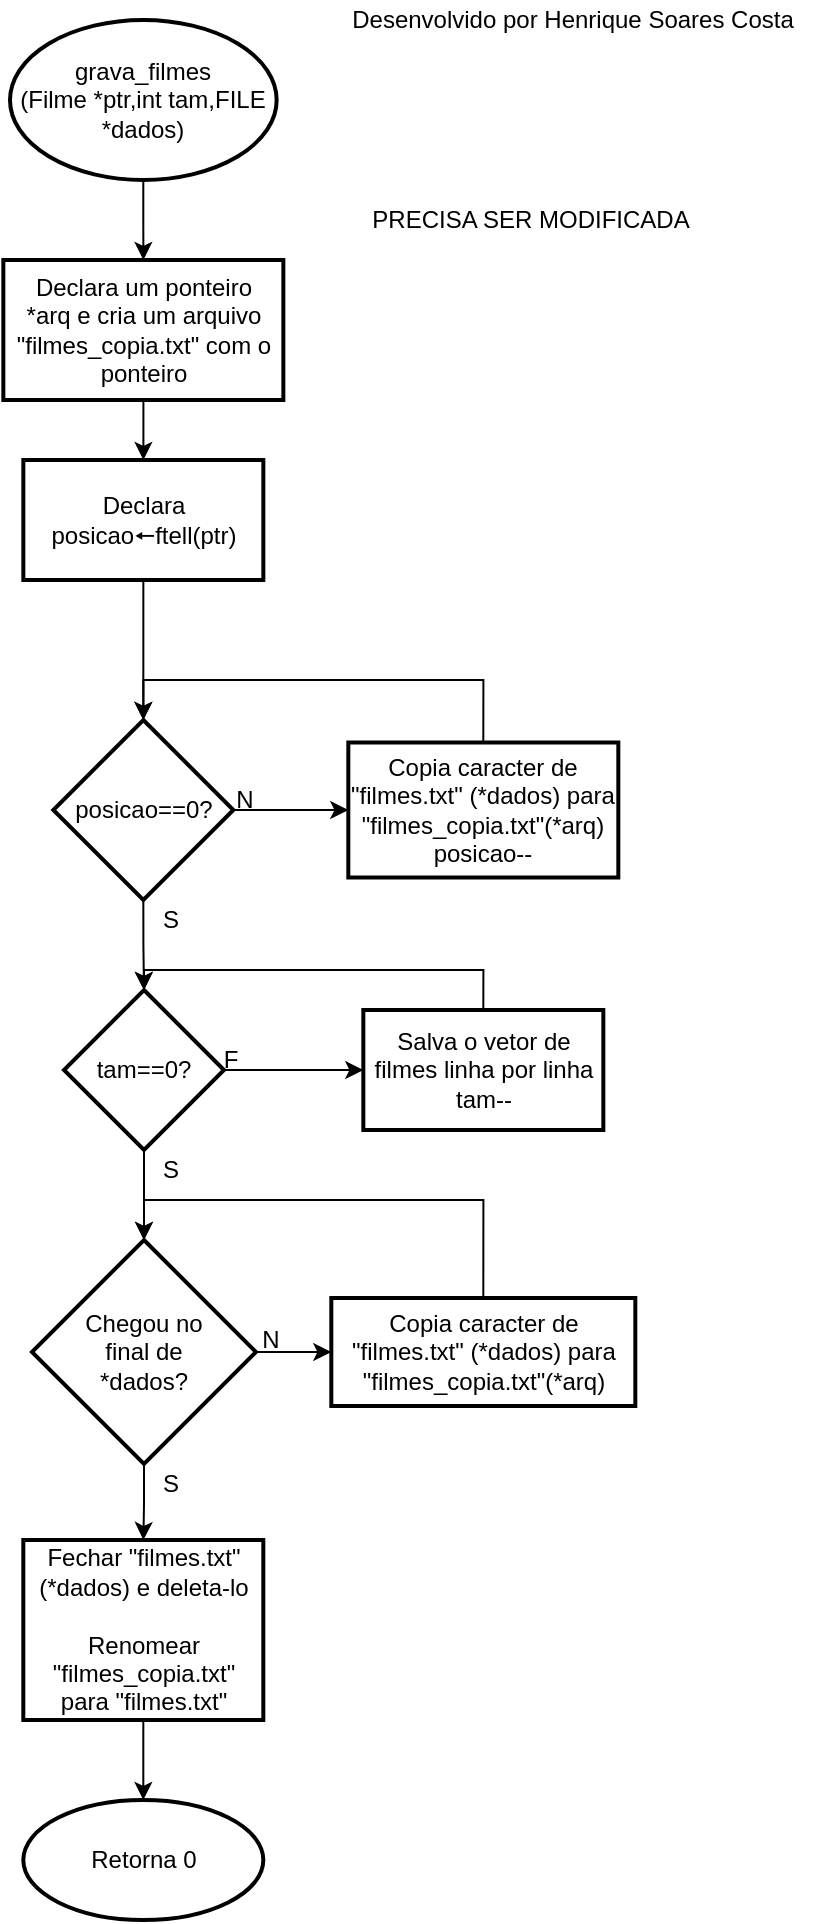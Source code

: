 <mxfile version="16.1.2" type="device"><diagram id="mSKZEvpQcY-o4UJTQBTM" name="Página-1"><mxGraphModel dx="1102" dy="553" grid="1" gridSize="10" guides="1" tooltips="1" connect="1" arrows="1" fold="1" page="1" pageScale="1" pageWidth="827" pageHeight="1169" math="0" shadow="0"><root><mxCell id="0"/><mxCell id="1" parent="0"/><mxCell id="dNWGIJvHqVUyf6Vo1CNz-11" value="" style="edgeStyle=orthogonalEdgeStyle;rounded=0;orthogonalLoop=1;jettySize=auto;html=1;" parent="1" source="dNWGIJvHqVUyf6Vo1CNz-1" target="dNWGIJvHqVUyf6Vo1CNz-10" edge="1"><mxGeometry relative="1" as="geometry"/></mxCell><mxCell id="dNWGIJvHqVUyf6Vo1CNz-1" value="grava_filmes&lt;br&gt;(Filme *ptr,int tam,FILE *dados)" style="strokeWidth=2;html=1;shape=mxgraph.flowchart.start_1;whiteSpace=wrap;" parent="1" vertex="1"><mxGeometry x="30" y="20" width="133.33" height="80" as="geometry"/></mxCell><mxCell id="dNWGIJvHqVUyf6Vo1CNz-9" value="" style="edgeStyle=orthogonalEdgeStyle;rounded=0;orthogonalLoop=1;jettySize=auto;html=1;" parent="1" source="dNWGIJvHqVUyf6Vo1CNz-6" target="dNWGIJvHqVUyf6Vo1CNz-8" edge="1"><mxGeometry relative="1" as="geometry"/></mxCell><mxCell id="dNWGIJvHqVUyf6Vo1CNz-27" value="" style="edgeStyle=orthogonalEdgeStyle;rounded=0;orthogonalLoop=1;jettySize=auto;html=1;" parent="1" source="dNWGIJvHqVUyf6Vo1CNz-6" target="dNWGIJvHqVUyf6Vo1CNz-26" edge="1"><mxGeometry relative="1" as="geometry"/></mxCell><mxCell id="dNWGIJvHqVUyf6Vo1CNz-6" value="tam==0?" style="rhombus;whiteSpace=wrap;html=1;strokeWidth=2;" parent="1" vertex="1"><mxGeometry x="56.995" y="505" width="80" height="80" as="geometry"/></mxCell><mxCell id="dNWGIJvHqVUyf6Vo1CNz-25" style="edgeStyle=orthogonalEdgeStyle;rounded=0;orthogonalLoop=1;jettySize=auto;html=1;exitX=0.5;exitY=0;exitDx=0;exitDy=0;entryX=0.5;entryY=0;entryDx=0;entryDy=0;" parent="1" source="dNWGIJvHqVUyf6Vo1CNz-8" target="dNWGIJvHqVUyf6Vo1CNz-6" edge="1"><mxGeometry relative="1" as="geometry"/></mxCell><mxCell id="dNWGIJvHqVUyf6Vo1CNz-8" value="Salva o vetor de filmes linha por linha&lt;br&gt;tam--" style="whiteSpace=wrap;html=1;strokeWidth=2;" parent="1" vertex="1"><mxGeometry x="206.665" y="515" width="120" height="60" as="geometry"/></mxCell><mxCell id="dNWGIJvHqVUyf6Vo1CNz-13" value="" style="edgeStyle=orthogonalEdgeStyle;rounded=0;orthogonalLoop=1;jettySize=auto;html=1;" parent="1" source="dNWGIJvHqVUyf6Vo1CNz-10" target="dNWGIJvHqVUyf6Vo1CNz-12" edge="1"><mxGeometry relative="1" as="geometry"/></mxCell><mxCell id="dNWGIJvHqVUyf6Vo1CNz-10" value="Declara um ponteiro&lt;br&gt;*arq e cria um arquivo &quot;filmes_copia.txt&quot; com o ponteiro" style="whiteSpace=wrap;html=1;strokeWidth=2;" parent="1" vertex="1"><mxGeometry x="26.67" y="140" width="140" height="70" as="geometry"/></mxCell><mxCell id="dNWGIJvHqVUyf6Vo1CNz-17" value="" style="edgeStyle=orthogonalEdgeStyle;rounded=0;orthogonalLoop=1;jettySize=auto;html=1;" parent="1" source="dNWGIJvHqVUyf6Vo1CNz-12" target="dNWGIJvHqVUyf6Vo1CNz-16" edge="1"><mxGeometry relative="1" as="geometry"/></mxCell><mxCell id="dNWGIJvHqVUyf6Vo1CNz-12" value="Declara&lt;br&gt;posicao🠔ftell(ptr)" style="whiteSpace=wrap;html=1;strokeWidth=2;" parent="1" vertex="1"><mxGeometry x="36.67" y="240" width="120" height="60" as="geometry"/></mxCell><mxCell id="dNWGIJvHqVUyf6Vo1CNz-19" value="" style="edgeStyle=orthogonalEdgeStyle;rounded=0;orthogonalLoop=1;jettySize=auto;html=1;" parent="1" source="dNWGIJvHqVUyf6Vo1CNz-16" target="dNWGIJvHqVUyf6Vo1CNz-18" edge="1"><mxGeometry relative="1" as="geometry"/></mxCell><mxCell id="dNWGIJvHqVUyf6Vo1CNz-23" style="edgeStyle=orthogonalEdgeStyle;rounded=0;orthogonalLoop=1;jettySize=auto;html=1;exitX=0.5;exitY=1;exitDx=0;exitDy=0;entryX=0.5;entryY=0;entryDx=0;entryDy=0;" parent="1" source="dNWGIJvHqVUyf6Vo1CNz-16" target="dNWGIJvHqVUyf6Vo1CNz-6" edge="1"><mxGeometry relative="1" as="geometry"/></mxCell><mxCell id="dNWGIJvHqVUyf6Vo1CNz-16" value="posicao==0?" style="rhombus;whiteSpace=wrap;html=1;strokeWidth=2;" parent="1" vertex="1"><mxGeometry x="51.67" y="370" width="90" height="90" as="geometry"/></mxCell><mxCell id="dNWGIJvHqVUyf6Vo1CNz-21" style="edgeStyle=orthogonalEdgeStyle;rounded=0;orthogonalLoop=1;jettySize=auto;html=1;exitX=0.5;exitY=0;exitDx=0;exitDy=0;entryX=0.5;entryY=0;entryDx=0;entryDy=0;" parent="1" source="dNWGIJvHqVUyf6Vo1CNz-18" target="dNWGIJvHqVUyf6Vo1CNz-16" edge="1"><mxGeometry relative="1" as="geometry"><Array as="points"><mxPoint x="267" y="350"/><mxPoint x="97" y="350"/></Array></mxGeometry></mxCell><mxCell id="dNWGIJvHqVUyf6Vo1CNz-18" value="Copia caracter de &quot;filmes.txt&quot; (*dados) para &quot;filmes_copia.txt&quot;(*arq)&lt;br&gt;posicao--" style="whiteSpace=wrap;html=1;strokeWidth=2;" parent="1" vertex="1"><mxGeometry x="199.16" y="381.25" width="135" height="67.5" as="geometry"/></mxCell><mxCell id="dNWGIJvHqVUyf6Vo1CNz-22" value="N" style="text;html=1;align=center;verticalAlign=middle;resizable=0;points=[];autosize=1;strokeColor=none;fillColor=none;" parent="1" vertex="1"><mxGeometry x="136.67" y="400" width="20" height="20" as="geometry"/></mxCell><mxCell id="dNWGIJvHqVUyf6Vo1CNz-24" value="F" style="text;html=1;align=center;verticalAlign=middle;resizable=0;points=[];autosize=1;strokeColor=none;fillColor=none;" parent="1" vertex="1"><mxGeometry x="130" y="530" width="20" height="20" as="geometry"/></mxCell><mxCell id="dNWGIJvHqVUyf6Vo1CNz-29" value="" style="edgeStyle=orthogonalEdgeStyle;rounded=0;orthogonalLoop=1;jettySize=auto;html=1;" parent="1" source="dNWGIJvHqVUyf6Vo1CNz-26" target="dNWGIJvHqVUyf6Vo1CNz-28" edge="1"><mxGeometry relative="1" as="geometry"/></mxCell><mxCell id="dNWGIJvHqVUyf6Vo1CNz-35" value="" style="edgeStyle=orthogonalEdgeStyle;rounded=0;orthogonalLoop=1;jettySize=auto;html=1;" parent="1" source="dNWGIJvHqVUyf6Vo1CNz-26" target="dNWGIJvHqVUyf6Vo1CNz-34" edge="1"><mxGeometry relative="1" as="geometry"/></mxCell><mxCell id="dNWGIJvHqVUyf6Vo1CNz-26" value="Chegou no &lt;br&gt;final de &lt;br&gt;*dados?" style="rhombus;whiteSpace=wrap;html=1;strokeWidth=2;" parent="1" vertex="1"><mxGeometry x="40.99" y="630" width="112" height="112" as="geometry"/></mxCell><mxCell id="dNWGIJvHqVUyf6Vo1CNz-30" style="edgeStyle=orthogonalEdgeStyle;rounded=0;orthogonalLoop=1;jettySize=auto;html=1;exitX=0.5;exitY=0;exitDx=0;exitDy=0;entryX=0.5;entryY=0;entryDx=0;entryDy=0;" parent="1" source="dNWGIJvHqVUyf6Vo1CNz-28" target="dNWGIJvHqVUyf6Vo1CNz-26" edge="1"><mxGeometry relative="1" as="geometry"><Array as="points"><mxPoint x="267" y="610"/><mxPoint x="97" y="610"/></Array></mxGeometry></mxCell><mxCell id="dNWGIJvHqVUyf6Vo1CNz-28" value="Copia caracter de &quot;filmes.txt&quot; (*dados) para &quot;filmes_copia.txt&quot;(*arq)" style="whiteSpace=wrap;html=1;strokeWidth=2;" parent="1" vertex="1"><mxGeometry x="190.66" y="659" width="152" height="54" as="geometry"/></mxCell><mxCell id="dNWGIJvHqVUyf6Vo1CNz-31" value="S" style="text;html=1;align=center;verticalAlign=middle;resizable=0;points=[];autosize=1;strokeColor=none;fillColor=none;" parent="1" vertex="1"><mxGeometry x="100" y="585" width="20" height="20" as="geometry"/></mxCell><mxCell id="dNWGIJvHqVUyf6Vo1CNz-32" value="S" style="text;html=1;align=center;verticalAlign=middle;resizable=0;points=[];autosize=1;strokeColor=none;fillColor=none;" parent="1" vertex="1"><mxGeometry x="100" y="460" width="20" height="20" as="geometry"/></mxCell><mxCell id="dNWGIJvHqVUyf6Vo1CNz-33" value="N" style="text;html=1;align=center;verticalAlign=middle;resizable=0;points=[];autosize=1;strokeColor=none;fillColor=none;" parent="1" vertex="1"><mxGeometry x="150" y="670" width="20" height="20" as="geometry"/></mxCell><mxCell id="dNWGIJvHqVUyf6Vo1CNz-37" value="" style="edgeStyle=orthogonalEdgeStyle;rounded=0;orthogonalLoop=1;jettySize=auto;html=1;" parent="1" source="dNWGIJvHqVUyf6Vo1CNz-34" target="dNWGIJvHqVUyf6Vo1CNz-36" edge="1"><mxGeometry relative="1" as="geometry"/></mxCell><mxCell id="dNWGIJvHqVUyf6Vo1CNz-34" value="Fechar &quot;filmes.txt&quot;(*dados) e deleta-lo&lt;br&gt;&lt;br&gt;Renomear&lt;br&gt;&quot;filmes_copia.txt&quot; para &quot;filmes.txt&quot;" style="whiteSpace=wrap;html=1;strokeWidth=2;" parent="1" vertex="1"><mxGeometry x="36.66" y="780" width="120" height="90" as="geometry"/></mxCell><mxCell id="dNWGIJvHqVUyf6Vo1CNz-36" value="Retorna 0" style="ellipse;whiteSpace=wrap;html=1;strokeWidth=2;" parent="1" vertex="1"><mxGeometry x="36.66" y="910" width="120" height="60" as="geometry"/></mxCell><mxCell id="dNWGIJvHqVUyf6Vo1CNz-38" value="S" style="text;html=1;align=center;verticalAlign=middle;resizable=0;points=[];autosize=1;strokeColor=none;fillColor=none;" parent="1" vertex="1"><mxGeometry x="100" y="742" width="20" height="20" as="geometry"/></mxCell><mxCell id="iVLH8P83h7nPsrUsRVzq-1" value="PRECISA SER MODIFICADA&lt;br&gt;" style="text;html=1;align=center;verticalAlign=middle;resizable=0;points=[];autosize=1;strokeColor=none;fillColor=none;" parent="1" vertex="1"><mxGeometry x="205" y="110" width="170" height="20" as="geometry"/></mxCell><mxCell id="g4-SNOo1DZjmmriQJygk-1" value="Desenvolvido por Henrique Soares Costa" style="text;html=1;align=center;verticalAlign=middle;resizable=0;points=[];autosize=1;strokeColor=none;fillColor=none;" vertex="1" parent="1"><mxGeometry x="190.66" y="10" width="240" height="20" as="geometry"/></mxCell></root></mxGraphModel></diagram></mxfile>